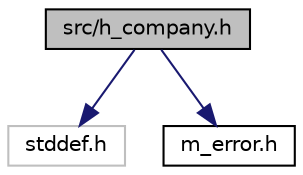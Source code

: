 digraph "src/h_company.h"
{
 // LATEX_PDF_SIZE
  edge [fontname="Helvetica",fontsize="10",labelfontname="Helvetica",labelfontsize="10"];
  node [fontname="Helvetica",fontsize="10",shape=record];
  Node1 [label="src/h_company.h",height=0.2,width=0.4,color="black", fillcolor="grey75", style="filled", fontcolor="black",tooltip="Companies and their assets."];
  Node1 -> Node2 [color="midnightblue",fontsize="10",style="solid",fontname="Helvetica"];
  Node2 [label="stddef.h",height=0.2,width=0.4,color="grey75", fillcolor="white", style="filled",tooltip=" "];
  Node1 -> Node3 [color="midnightblue",fontsize="10",style="solid",fontname="Helvetica"];
  Node3 [label="m_error.h",height=0.2,width=0.4,color="black", fillcolor="white", style="filled",URL="$m__error_8h.html",tooltip="Error handling and signal propagation."];
}
